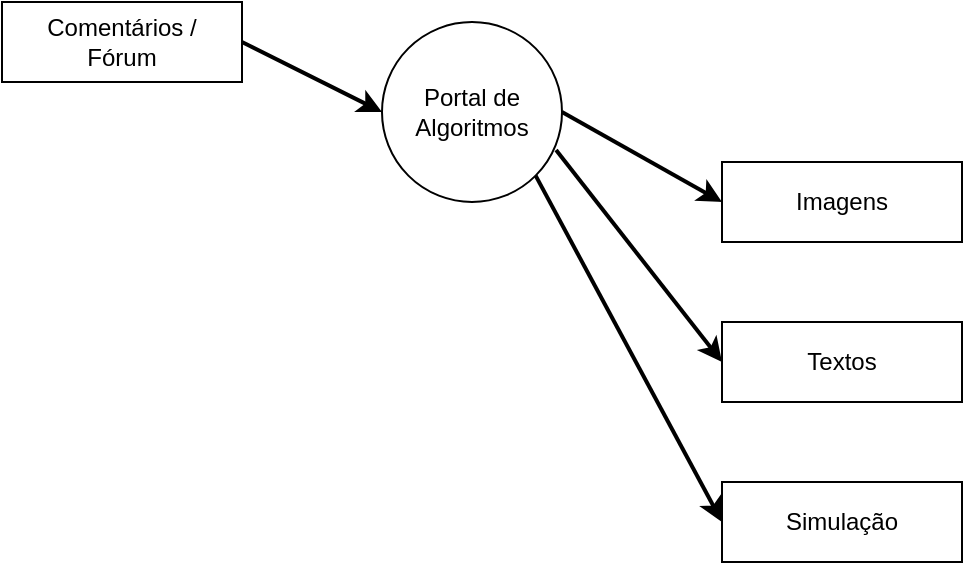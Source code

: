 <mxfile version="12.8.8" type="device"><diagram name="Page-1" id="ad52d381-51e7-2e0d-a935-2d0ddd2fd229"><mxGraphModel dx="1357" dy="807" grid="1" gridSize="10" guides="1" tooltips="1" connect="1" arrows="1" fold="1" page="1" pageScale="1" pageWidth="1100" pageHeight="850" background="#ffffff" math="0" shadow="0"><root><mxCell id="0"/><mxCell id="1" parent="0"/><mxCell id="ruWXJuQPLfbTWaZkBYFi-1" value="&lt;div&gt;Portal de&lt;/div&gt;&lt;div&gt;Algoritmos&lt;br&gt;&lt;/div&gt;" style="ellipse;whiteSpace=wrap;html=1;aspect=fixed;" vertex="1" parent="1"><mxGeometry x="310" y="90" width="90" height="90" as="geometry"/></mxCell><mxCell id="ruWXJuQPLfbTWaZkBYFi-2" value="&lt;div&gt;Comentários /&lt;/div&gt;&lt;div&gt;Fórum&lt;br&gt;&lt;/div&gt;" style="rounded=0;whiteSpace=wrap;html=1;" vertex="1" parent="1"><mxGeometry x="120" y="80" width="120" height="40" as="geometry"/></mxCell><mxCell id="ruWXJuQPLfbTWaZkBYFi-5" value="" style="endArrow=classic;html=1;targetPerimeterSpacing=0;strokeWidth=2;exitX=1;exitY=0.5;exitDx=0;exitDy=0;entryX=0;entryY=0.5;entryDx=0;entryDy=0;" edge="1" parent="1" source="ruWXJuQPLfbTWaZkBYFi-2" target="ruWXJuQPLfbTWaZkBYFi-1"><mxGeometry width="50" height="50" relative="1" as="geometry"><mxPoint x="520" y="440" as="sourcePoint"/><mxPoint x="570" y="390" as="targetPoint"/></mxGeometry></mxCell><mxCell id="ruWXJuQPLfbTWaZkBYFi-6" value="&lt;div&gt;Imagens&lt;/div&gt;" style="rounded=0;whiteSpace=wrap;html=1;" vertex="1" parent="1"><mxGeometry x="480" y="160" width="120" height="40" as="geometry"/></mxCell><mxCell id="ruWXJuQPLfbTWaZkBYFi-7" value="Textos" style="rounded=0;whiteSpace=wrap;html=1;" vertex="1" parent="1"><mxGeometry x="480" y="240" width="120" height="40" as="geometry"/></mxCell><mxCell id="ruWXJuQPLfbTWaZkBYFi-8" value="Simulação" style="rounded=0;whiteSpace=wrap;html=1;" vertex="1" parent="1"><mxGeometry x="480" y="320" width="120" height="40" as="geometry"/></mxCell><mxCell id="ruWXJuQPLfbTWaZkBYFi-9" value="" style="endArrow=classic;html=1;targetPerimeterSpacing=0;strokeWidth=2;entryX=0;entryY=0.5;entryDx=0;entryDy=0;exitX=1;exitY=0.5;exitDx=0;exitDy=0;" edge="1" parent="1" source="ruWXJuQPLfbTWaZkBYFi-1" target="ruWXJuQPLfbTWaZkBYFi-6"><mxGeometry width="50" height="50" relative="1" as="geometry"><mxPoint x="440" y="130" as="sourcePoint"/><mxPoint x="470" y="175" as="targetPoint"/></mxGeometry></mxCell><mxCell id="ruWXJuQPLfbTWaZkBYFi-10" value="" style="endArrow=classic;html=1;targetPerimeterSpacing=0;strokeWidth=2;entryX=0;entryY=0.5;entryDx=0;entryDy=0;exitX=0.967;exitY=0.711;exitDx=0;exitDy=0;exitPerimeter=0;" edge="1" parent="1" source="ruWXJuQPLfbTWaZkBYFi-1" target="ruWXJuQPLfbTWaZkBYFi-7"><mxGeometry width="50" height="50" relative="1" as="geometry"><mxPoint x="410" y="145" as="sourcePoint"/><mxPoint x="490" y="190" as="targetPoint"/></mxGeometry></mxCell><mxCell id="ruWXJuQPLfbTWaZkBYFi-11" value="" style="endArrow=classic;html=1;targetPerimeterSpacing=0;strokeWidth=2;entryX=0;entryY=0.5;entryDx=0;entryDy=0;exitX=1;exitY=1;exitDx=0;exitDy=0;" edge="1" parent="1" source="ruWXJuQPLfbTWaZkBYFi-1" target="ruWXJuQPLfbTWaZkBYFi-8"><mxGeometry width="50" height="50" relative="1" as="geometry"><mxPoint x="420" y="155" as="sourcePoint"/><mxPoint x="500" y="200" as="targetPoint"/></mxGeometry></mxCell></root></mxGraphModel></diagram></mxfile>